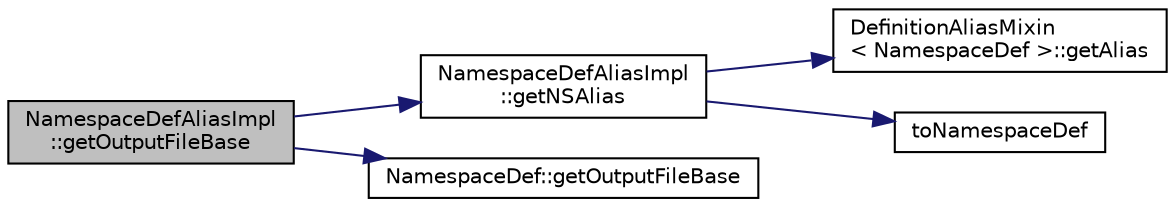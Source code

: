 digraph "NamespaceDefAliasImpl::getOutputFileBase"
{
 // LATEX_PDF_SIZE
  edge [fontname="Helvetica",fontsize="10",labelfontname="Helvetica",labelfontsize="10"];
  node [fontname="Helvetica",fontsize="10",shape=record];
  rankdir="LR";
  Node1 [label="NamespaceDefAliasImpl\l::getOutputFileBase",height=0.2,width=0.4,color="black", fillcolor="grey75", style="filled", fontcolor="black",tooltip=" "];
  Node1 -> Node2 [color="midnightblue",fontsize="10",style="solid",fontname="Helvetica"];
  Node2 [label="NamespaceDefAliasImpl\l::getNSAlias",height=0.2,width=0.4,color="black", fillcolor="white", style="filled",URL="$classNamespaceDefAliasImpl.html#a5be38caca7bbb8eb32defba1f26a15b0",tooltip=" "];
  Node2 -> Node3 [color="midnightblue",fontsize="10",style="solid",fontname="Helvetica"];
  Node3 [label="DefinitionAliasMixin\l\< NamespaceDef \>::getAlias",height=0.2,width=0.4,color="black", fillcolor="white", style="filled",URL="$classDefinitionAliasMixin.html#a69970921105b4e7d6aebca0b297a9393",tooltip=" "];
  Node2 -> Node4 [color="midnightblue",fontsize="10",style="solid",fontname="Helvetica"];
  Node4 [label="toNamespaceDef",height=0.2,width=0.4,color="black", fillcolor="white", style="filled",URL="$namespacedef_8cpp.html#ae303e4de18684cb3d0c72d936cc0654f",tooltip=" "];
  Node1 -> Node5 [color="midnightblue",fontsize="10",style="solid",fontname="Helvetica"];
  Node5 [label="NamespaceDef::getOutputFileBase",height=0.2,width=0.4,color="black", fillcolor="white", style="filled",URL="$classNamespaceDef.html#a51a277dfb5ad86e3b67fed5f78b8924b",tooltip=" "];
}
